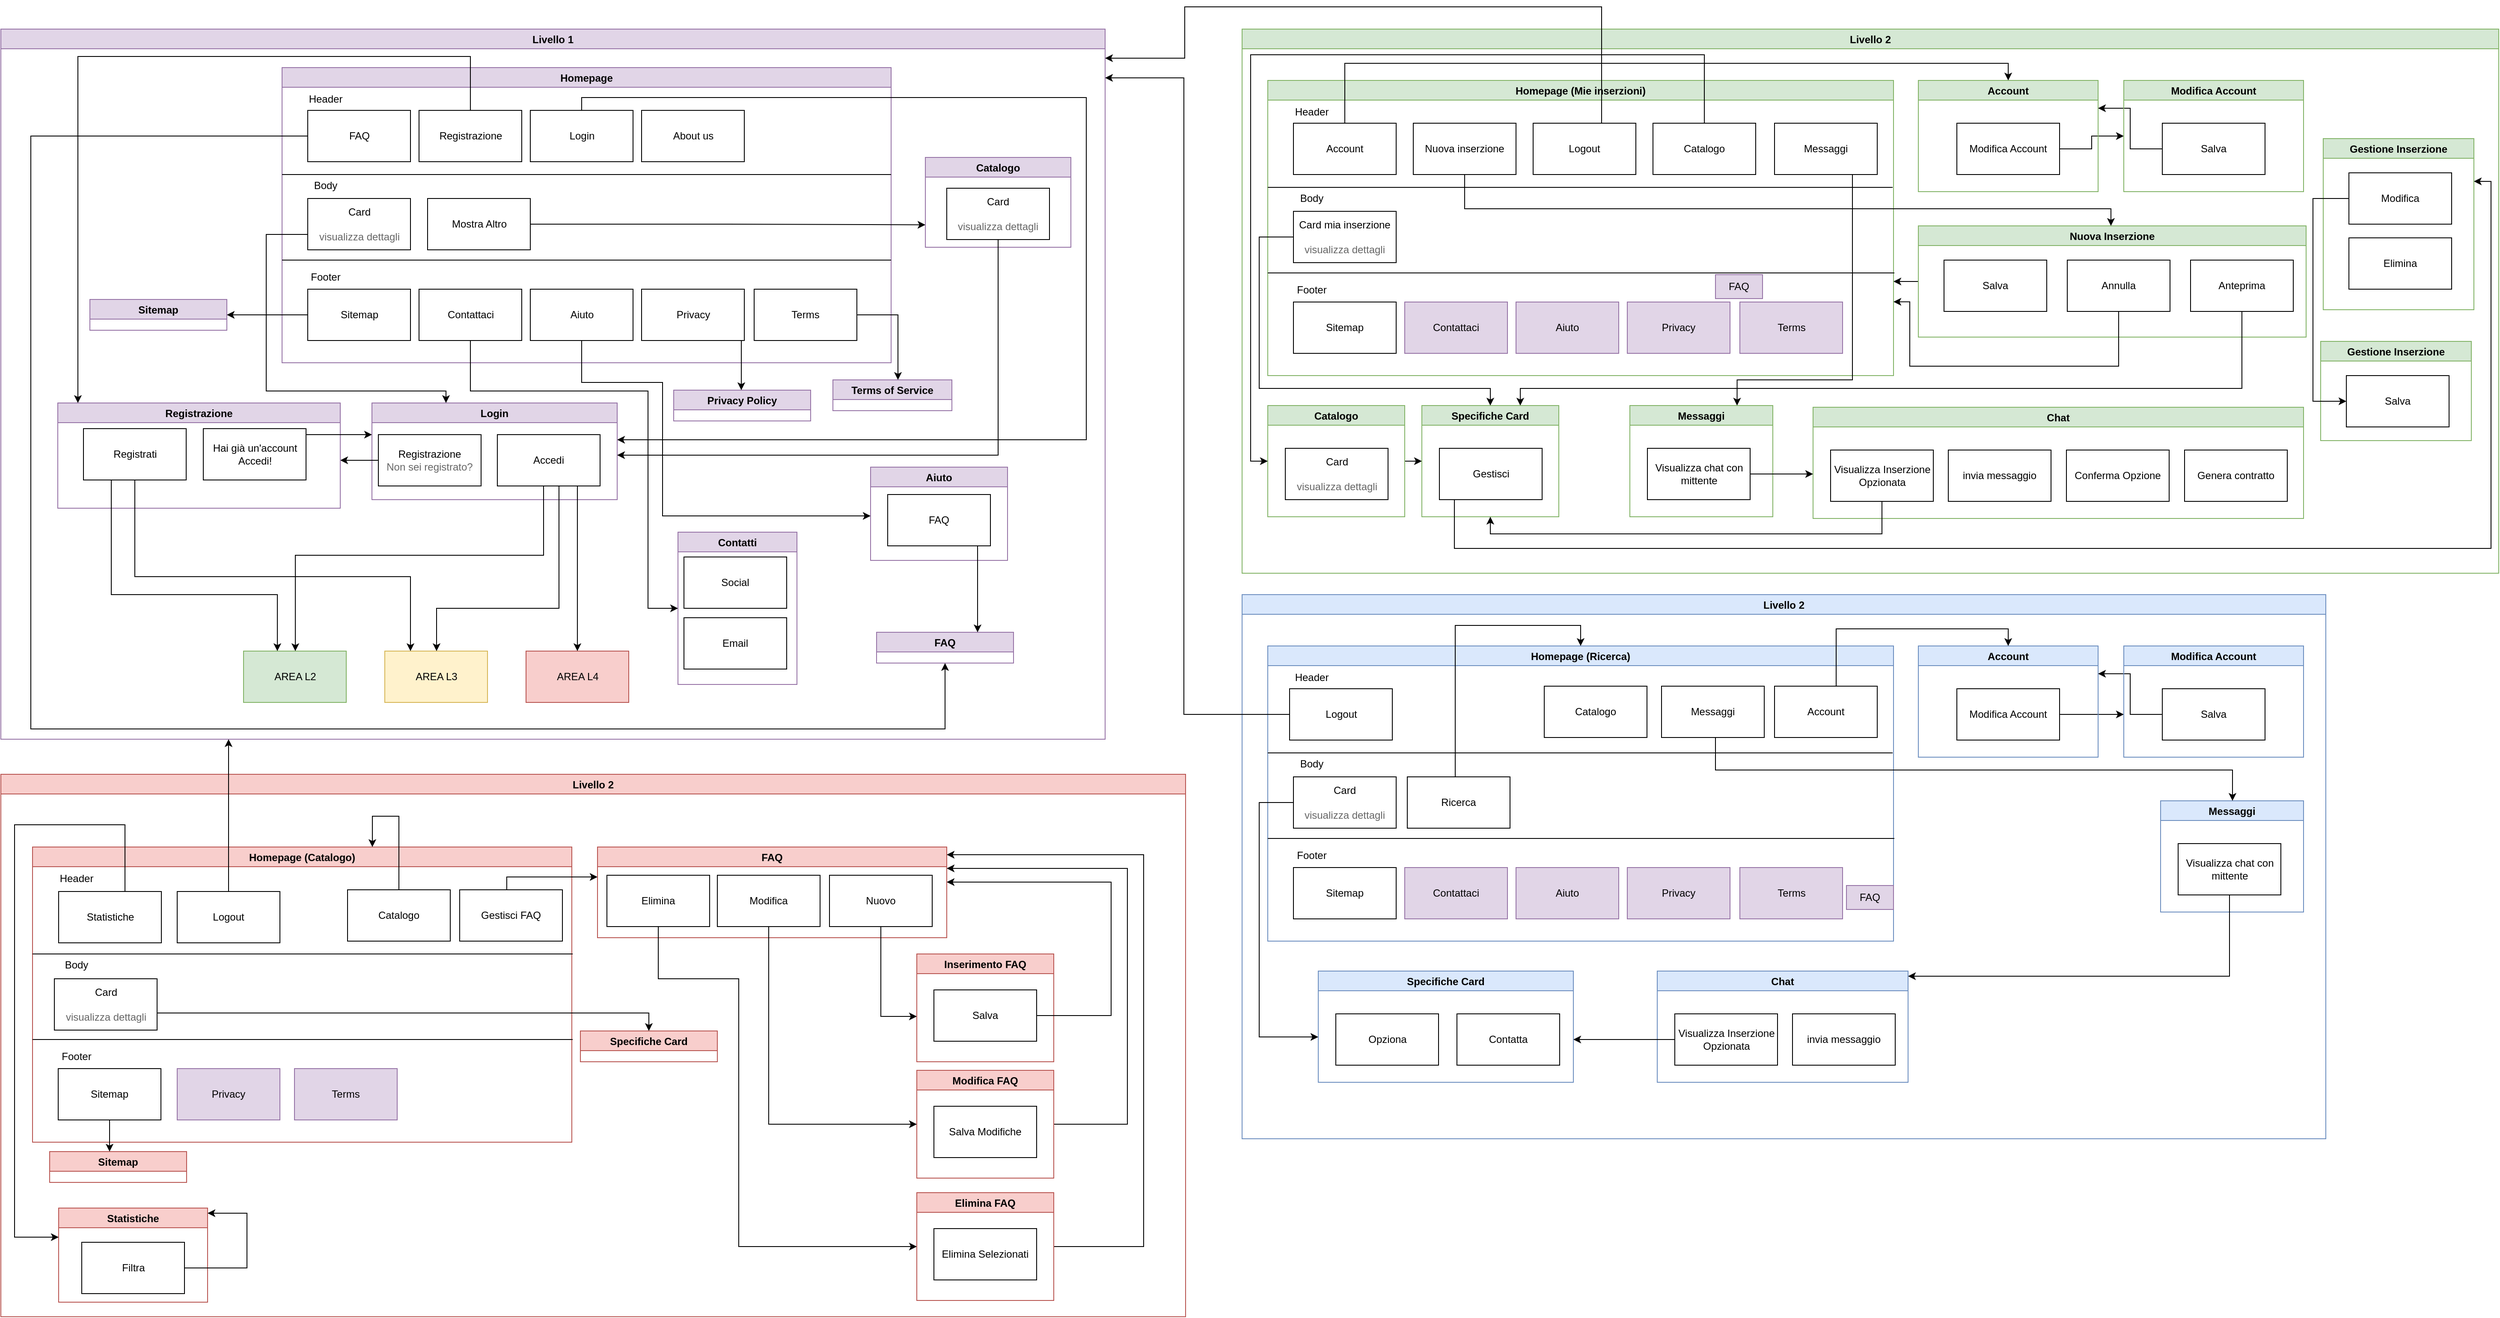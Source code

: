 <mxfile version="17.4.2" type="device"><diagram id="QTt0ppWMKn_EhCm01bqT" name="public"><mxGraphModel dx="5331" dy="5922" grid="0" gridSize="10" guides="1" tooltips="1" connect="1" arrows="1" fold="1" page="1" pageScale="1" pageWidth="3300" pageHeight="4681" math="0" shadow="0"><root><mxCell id="0"/><mxCell id="1" parent="0"/><mxCell id="U02Xz1Abs9eOyR18KZrV-20" value="Livello 1" style="swimlane;fillColor=#e1d5e7;strokeColor=#9673a6;" parent="1" vertex="1"><mxGeometry x="-3250" y="-4640" width="1290" height="830" as="geometry"/></mxCell><mxCell id="ozflXQwI37QqKo7M7i5Z-2" value="Homepage" style="swimlane;fillColor=#e1d5e7;strokeColor=#9673a6;" parent="U02Xz1Abs9eOyR18KZrV-20" vertex="1"><mxGeometry x="328.5" y="45" width="711.5" height="345" as="geometry"><mxRectangle x="550" y="630" width="130" height="23" as="alternateBounds"/></mxGeometry></mxCell><mxCell id="ozflXQwI37QqKo7M7i5Z-1" value="FAQ" style="rounded=0;whiteSpace=wrap;html=1;" parent="ozflXQwI37QqKo7M7i5Z-2" vertex="1"><mxGeometry x="30" y="50" width="120" height="60" as="geometry"/></mxCell><mxCell id="ozflXQwI37QqKo7M7i5Z-3" value="Registrazione" style="rounded=0;whiteSpace=wrap;html=1;" parent="ozflXQwI37QqKo7M7i5Z-2" vertex="1"><mxGeometry x="160" y="50" width="120" height="60" as="geometry"/></mxCell><mxCell id="ozflXQwI37QqKo7M7i5Z-4" value="Login" style="rounded=0;whiteSpace=wrap;html=1;" parent="ozflXQwI37QqKo7M7i5Z-2" vertex="1"><mxGeometry x="290" y="50" width="120" height="60" as="geometry"/></mxCell><mxCell id="ozflXQwI37QqKo7M7i5Z-5" value="About us" style="rounded=0;whiteSpace=wrap;html=1;" parent="ozflXQwI37QqKo7M7i5Z-2" vertex="1"><mxGeometry x="420" y="50" width="120" height="60" as="geometry"/></mxCell><mxCell id="ozflXQwI37QqKo7M7i5Z-6" value="Card&lt;br&gt;&lt;br&gt;&lt;font color=&quot;#666666&quot;&gt;visualizza dettagli&lt;/font&gt;" style="rounded=0;whiteSpace=wrap;html=1;" parent="ozflXQwI37QqKo7M7i5Z-2" vertex="1"><mxGeometry x="30" y="153" width="120" height="60" as="geometry"/></mxCell><mxCell id="ozflXQwI37QqKo7M7i5Z-8" value="" style="endArrow=none;html=1;rounded=0;fontColor=#666666;" parent="ozflXQwI37QqKo7M7i5Z-2" edge="1"><mxGeometry width="50" height="50" relative="1" as="geometry"><mxPoint y="125" as="sourcePoint"/><mxPoint x="711.5" y="125" as="targetPoint"/></mxGeometry></mxCell><mxCell id="U02Xz1Abs9eOyR18KZrV-47" value="Header" style="text;html=1;align=center;verticalAlign=middle;resizable=0;points=[];autosize=1;strokeColor=none;fillColor=none;" parent="ozflXQwI37QqKo7M7i5Z-2" vertex="1"><mxGeometry x="20.5" y="27" width="60" height="20" as="geometry"/></mxCell><mxCell id="U02Xz1Abs9eOyR18KZrV-48" value="Body" style="text;html=1;align=center;verticalAlign=middle;resizable=0;points=[];autosize=1;strokeColor=none;fillColor=none;" parent="ozflXQwI37QqKo7M7i5Z-2" vertex="1"><mxGeometry x="30.5" y="128" width="40" height="20" as="geometry"/></mxCell><mxCell id="U02Xz1Abs9eOyR18KZrV-49" value="" style="endArrow=none;html=1;rounded=0;fontColor=#666666;" parent="ozflXQwI37QqKo7M7i5Z-2" edge="1"><mxGeometry width="50" height="50" relative="1" as="geometry"><mxPoint y="225" as="sourcePoint"/><mxPoint x="711.5" y="225" as="targetPoint"/></mxGeometry></mxCell><mxCell id="U02Xz1Abs9eOyR18KZrV-50" value="Footer" style="text;html=1;align=center;verticalAlign=middle;resizable=0;points=[];autosize=1;strokeColor=none;fillColor=none;" parent="ozflXQwI37QqKo7M7i5Z-2" vertex="1"><mxGeometry x="25.5" y="235" width="50" height="20" as="geometry"/></mxCell><mxCell id="U02Xz1Abs9eOyR18KZrV-51" value="Sitemap" style="rounded=0;whiteSpace=wrap;html=1;" parent="ozflXQwI37QqKo7M7i5Z-2" vertex="1"><mxGeometry x="30" y="259" width="120" height="60" as="geometry"/></mxCell><mxCell id="U02Xz1Abs9eOyR18KZrV-52" value="Contattaci" style="rounded=0;whiteSpace=wrap;html=1;" parent="ozflXQwI37QqKo7M7i5Z-2" vertex="1"><mxGeometry x="160" y="259" width="120" height="60" as="geometry"/></mxCell><mxCell id="U02Xz1Abs9eOyR18KZrV-55" value="Aiuto" style="rounded=0;whiteSpace=wrap;html=1;" parent="ozflXQwI37QqKo7M7i5Z-2" vertex="1"><mxGeometry x="290" y="259" width="120" height="60" as="geometry"/></mxCell><mxCell id="U02Xz1Abs9eOyR18KZrV-67" value="Mostra Altro" style="rounded=0;whiteSpace=wrap;html=1;" parent="ozflXQwI37QqKo7M7i5Z-2" vertex="1"><mxGeometry x="170" y="153" width="120" height="60" as="geometry"/></mxCell><mxCell id="U02Xz1Abs9eOyR18KZrV-109" value="Privacy" style="rounded=0;whiteSpace=wrap;html=1;" parent="ozflXQwI37QqKo7M7i5Z-2" vertex="1"><mxGeometry x="420" y="259" width="120" height="60" as="geometry"/></mxCell><mxCell id="U02Xz1Abs9eOyR18KZrV-110" value="Terms" style="rounded=0;whiteSpace=wrap;html=1;" parent="ozflXQwI37QqKo7M7i5Z-2" vertex="1"><mxGeometry x="551.5" y="259" width="120" height="60" as="geometry"/></mxCell><mxCell id="ozflXQwI37QqKo7M7i5Z-9" style="edgeStyle=orthogonalEdgeStyle;rounded=0;orthogonalLoop=1;jettySize=auto;html=1;fontColor=#666666;" parent="U02Xz1Abs9eOyR18KZrV-20" source="ozflXQwI37QqKo7M7i5Z-4" target="ozflXQwI37QqKo7M7i5Z-18" edge="1"><mxGeometry relative="1" as="geometry"><mxPoint x="648.5" y="595" as="targetPoint"/><Array as="points"><mxPoint x="679" y="80"/><mxPoint x="1268" y="80"/><mxPoint x="1268" y="480"/></Array></mxGeometry></mxCell><mxCell id="ozflXQwI37QqKo7M7i5Z-18" value="Login" style="swimlane;fillColor=#e1d5e7;strokeColor=#9673a6;" parent="U02Xz1Abs9eOyR18KZrV-20" vertex="1"><mxGeometry x="433.5" y="437" width="286.5" height="113" as="geometry"/></mxCell><mxCell id="ozflXQwI37QqKo7M7i5Z-20" value="&lt;font color=&quot;#000000&quot;&gt;Accedi&lt;/font&gt;" style="rounded=0;whiteSpace=wrap;html=1;fontColor=#666666;" parent="ozflXQwI37QqKo7M7i5Z-18" vertex="1"><mxGeometry x="146.5" y="37" width="120" height="60" as="geometry"/></mxCell><mxCell id="ozflXQwI37QqKo7M7i5Z-22" value="&lt;font color=&quot;#000000&quot;&gt;Registrazione&lt;/font&gt;&lt;br&gt;Non sei registrato?" style="rounded=0;whiteSpace=wrap;html=1;fontColor=#666666;" parent="ozflXQwI37QqKo7M7i5Z-18" vertex="1"><mxGeometry x="7.5" y="37" width="120" height="60" as="geometry"/></mxCell><mxCell id="ozflXQwI37QqKo7M7i5Z-19" style="edgeStyle=orthogonalEdgeStyle;rounded=0;orthogonalLoop=1;jettySize=auto;html=1;fontColor=#666666;endArrow=classic;endFill=1;" parent="U02Xz1Abs9eOyR18KZrV-20" source="ozflXQwI37QqKo7M7i5Z-6" target="ozflXQwI37QqKo7M7i5Z-18" edge="1"><mxGeometry relative="1" as="geometry"><mxPoint x="678.5" y="335" as="targetPoint"/><Array as="points"><mxPoint x="310" y="240"/><mxPoint x="310" y="423"/><mxPoint x="520" y="423"/></Array></mxGeometry></mxCell><mxCell id="ozflXQwI37QqKo7M7i5Z-23" style="edgeStyle=orthogonalEdgeStyle;rounded=0;orthogonalLoop=1;jettySize=auto;html=1;fontColor=#666666;endArrow=classic;endFill=1;" parent="U02Xz1Abs9eOyR18KZrV-20" source="ozflXQwI37QqKo7M7i5Z-22" target="ozflXQwI37QqKo7M7i5Z-24" edge="1"><mxGeometry relative="1" as="geometry"><mxPoint x="1009.879" y="475" as="targetPoint"/><Array as="points"><mxPoint x="447" y="511"/><mxPoint x="447" y="511"/></Array></mxGeometry></mxCell><mxCell id="ozflXQwI37QqKo7M7i5Z-24" value="Registrazione" style="swimlane;fillColor=#e1d5e7;strokeColor=#9673a6;" parent="U02Xz1Abs9eOyR18KZrV-20" vertex="1"><mxGeometry x="66.5" y="437" width="330" height="123" as="geometry"/></mxCell><mxCell id="ozflXQwI37QqKo7M7i5Z-25" value="&lt;font color=&quot;#000000&quot;&gt;Registrati&lt;/font&gt;" style="rounded=0;whiteSpace=wrap;html=1;fontColor=#666666;" parent="ozflXQwI37QqKo7M7i5Z-24" vertex="1"><mxGeometry x="30" y="30" width="120" height="60" as="geometry"/></mxCell><mxCell id="ozflXQwI37QqKo7M7i5Z-26" value="&lt;font color=&quot;#000000&quot;&gt;Hai già un'account&lt;br&gt;Accedi!&lt;br&gt;&lt;/font&gt;" style="rounded=0;whiteSpace=wrap;html=1;fontColor=#666666;" parent="ozflXQwI37QqKo7M7i5Z-24" vertex="1"><mxGeometry x="170" y="30" width="120" height="60" as="geometry"/></mxCell><mxCell id="ozflXQwI37QqKo7M7i5Z-27" style="edgeStyle=orthogonalEdgeStyle;rounded=0;orthogonalLoop=1;jettySize=auto;html=1;fontColor=#666666;endArrow=classic;endFill=1;" parent="U02Xz1Abs9eOyR18KZrV-20" source="ozflXQwI37QqKo7M7i5Z-26" target="ozflXQwI37QqKo7M7i5Z-18" edge="1"><mxGeometry relative="1" as="geometry"><Array as="points"><mxPoint x="408" y="474"/><mxPoint x="408" y="474"/></Array></mxGeometry></mxCell><mxCell id="U02Xz1Abs9eOyR18KZrV-10" value="AREA L2" style="rounded=0;whiteSpace=wrap;html=1;fillColor=#d5e8d4;strokeColor=#82b366;" parent="U02Xz1Abs9eOyR18KZrV-20" vertex="1"><mxGeometry x="283.5" y="727" width="120" height="60" as="geometry"/></mxCell><mxCell id="U02Xz1Abs9eOyR18KZrV-11" value="&lt;span&gt;AREA L3&lt;/span&gt;" style="rounded=0;whiteSpace=wrap;html=1;fillColor=#fff2cc;strokeColor=#d6b656;" parent="U02Xz1Abs9eOyR18KZrV-20" vertex="1"><mxGeometry x="448.5" y="727" width="120" height="60" as="geometry"/></mxCell><mxCell id="U02Xz1Abs9eOyR18KZrV-13" value="&lt;span&gt;AREA L4&lt;/span&gt;" style="rounded=0;whiteSpace=wrap;html=1;fillColor=#f8cecc;strokeColor=#b85450;" parent="U02Xz1Abs9eOyR18KZrV-20" vertex="1"><mxGeometry x="613.5" y="727" width="120" height="60" as="geometry"/></mxCell><mxCell id="U02Xz1Abs9eOyR18KZrV-14" style="edgeStyle=orthogonalEdgeStyle;rounded=0;orthogonalLoop=1;jettySize=auto;html=1;" parent="U02Xz1Abs9eOyR18KZrV-20" source="ozflXQwI37QqKo7M7i5Z-25" target="U02Xz1Abs9eOyR18KZrV-10" edge="1"><mxGeometry relative="1" as="geometry"><Array as="points"><mxPoint x="129" y="661"/><mxPoint x="323" y="661"/></Array></mxGeometry></mxCell><mxCell id="U02Xz1Abs9eOyR18KZrV-15" style="edgeStyle=orthogonalEdgeStyle;rounded=0;orthogonalLoop=1;jettySize=auto;html=1;entryX=0.25;entryY=0;entryDx=0;entryDy=0;" parent="U02Xz1Abs9eOyR18KZrV-20" source="ozflXQwI37QqKo7M7i5Z-25" target="U02Xz1Abs9eOyR18KZrV-11" edge="1"><mxGeometry relative="1" as="geometry"><Array as="points"><mxPoint x="157" y="640"/><mxPoint x="479" y="640"/></Array></mxGeometry></mxCell><mxCell id="U02Xz1Abs9eOyR18KZrV-17" style="edgeStyle=orthogonalEdgeStyle;rounded=0;orthogonalLoop=1;jettySize=auto;html=1;" parent="U02Xz1Abs9eOyR18KZrV-20" source="ozflXQwI37QqKo7M7i5Z-20" target="U02Xz1Abs9eOyR18KZrV-11" edge="1"><mxGeometry relative="1" as="geometry"><Array as="points"><mxPoint x="652" y="677"/><mxPoint x="509" y="677"/></Array></mxGeometry></mxCell><mxCell id="U02Xz1Abs9eOyR18KZrV-18" style="edgeStyle=orthogonalEdgeStyle;rounded=0;orthogonalLoop=1;jettySize=auto;html=1;" parent="U02Xz1Abs9eOyR18KZrV-20" source="ozflXQwI37QqKo7M7i5Z-20" target="U02Xz1Abs9eOyR18KZrV-10" edge="1"><mxGeometry relative="1" as="geometry"><Array as="points"><mxPoint x="634" y="615"/><mxPoint x="344" y="615"/></Array></mxGeometry></mxCell><mxCell id="U02Xz1Abs9eOyR18KZrV-19" style="edgeStyle=orthogonalEdgeStyle;rounded=0;orthogonalLoop=1;jettySize=auto;html=1;entryX=0.5;entryY=0;entryDx=0;entryDy=0;" parent="U02Xz1Abs9eOyR18KZrV-20" source="ozflXQwI37QqKo7M7i5Z-20" target="U02Xz1Abs9eOyR18KZrV-13" edge="1"><mxGeometry relative="1" as="geometry"><Array as="points"><mxPoint x="674" y="615"/></Array></mxGeometry></mxCell><mxCell id="U02Xz1Abs9eOyR18KZrV-68" value="Catalogo" style="swimlane;fillColor=#e1d5e7;strokeColor=#9673a6;" parent="U02Xz1Abs9eOyR18KZrV-20" vertex="1"><mxGeometry x="1080" y="150" width="170" height="105" as="geometry"/></mxCell><mxCell id="U02Xz1Abs9eOyR18KZrV-74" value="Card&lt;br&gt;&lt;br&gt;&lt;font color=&quot;#666666&quot;&gt;visualizza dettagli&lt;/font&gt;" style="rounded=0;whiteSpace=wrap;html=1;" parent="U02Xz1Abs9eOyR18KZrV-68" vertex="1"><mxGeometry x="25" y="36" width="120" height="60" as="geometry"/></mxCell><mxCell id="U02Xz1Abs9eOyR18KZrV-73" style="edgeStyle=orthogonalEdgeStyle;rounded=0;orthogonalLoop=1;jettySize=auto;html=1;entryX=0;entryY=0.75;entryDx=0;entryDy=0;" parent="U02Xz1Abs9eOyR18KZrV-20" source="U02Xz1Abs9eOyR18KZrV-67" target="U02Xz1Abs9eOyR18KZrV-68" edge="1"><mxGeometry relative="1" as="geometry"/></mxCell><mxCell id="U02Xz1Abs9eOyR18KZrV-75" style="edgeStyle=orthogonalEdgeStyle;rounded=0;orthogonalLoop=1;jettySize=auto;html=1;" parent="U02Xz1Abs9eOyR18KZrV-20" source="U02Xz1Abs9eOyR18KZrV-74" target="ozflXQwI37QqKo7M7i5Z-18" edge="1"><mxGeometry relative="1" as="geometry"><Array as="points"><mxPoint x="1165" y="498"/></Array></mxGeometry></mxCell><mxCell id="zLsGOjBShb4O6XJFwgvp-148" value="Privacy Policy" style="swimlane;fillColor=#e1d5e7;strokeColor=#9673a6;" vertex="1" parent="U02Xz1Abs9eOyR18KZrV-20"><mxGeometry x="786" y="422" width="160" height="36" as="geometry"><mxRectangle x="550" y="630" width="130" height="23" as="alternateBounds"/></mxGeometry></mxCell><mxCell id="zLsGOjBShb4O6XJFwgvp-150" value="Terms of Service" style="swimlane;fillColor=#e1d5e7;strokeColor=#9673a6;" vertex="1" parent="U02Xz1Abs9eOyR18KZrV-20"><mxGeometry x="972" y="410" width="139" height="36" as="geometry"><mxRectangle x="550" y="630" width="130" height="23" as="alternateBounds"/></mxGeometry></mxCell><mxCell id="zLsGOjBShb4O6XJFwgvp-151" style="edgeStyle=orthogonalEdgeStyle;rounded=0;orthogonalLoop=1;jettySize=auto;html=1;" edge="1" parent="U02Xz1Abs9eOyR18KZrV-20" source="U02Xz1Abs9eOyR18KZrV-109" target="zLsGOjBShb4O6XJFwgvp-148"><mxGeometry relative="1" as="geometry"><Array as="points"><mxPoint x="865" y="373"/><mxPoint x="865" y="373"/></Array></mxGeometry></mxCell><mxCell id="zLsGOjBShb4O6XJFwgvp-152" style="edgeStyle=orthogonalEdgeStyle;rounded=0;orthogonalLoop=1;jettySize=auto;html=1;" edge="1" parent="U02Xz1Abs9eOyR18KZrV-20" source="U02Xz1Abs9eOyR18KZrV-110" target="zLsGOjBShb4O6XJFwgvp-150"><mxGeometry relative="1" as="geometry"><Array as="points"><mxPoint x="1048" y="334"/></Array></mxGeometry></mxCell><mxCell id="zLsGOjBShb4O6XJFwgvp-153" value="Aiuto" style="swimlane;fillColor=#e1d5e7;strokeColor=#9673a6;" vertex="1" parent="U02Xz1Abs9eOyR18KZrV-20"><mxGeometry x="1016" y="512" width="160" height="109" as="geometry"><mxRectangle x="550" y="630" width="130" height="23" as="alternateBounds"/></mxGeometry></mxCell><mxCell id="zLsGOjBShb4O6XJFwgvp-154" value="FAQ" style="rounded=0;whiteSpace=wrap;html=1;" vertex="1" parent="zLsGOjBShb4O6XJFwgvp-153"><mxGeometry x="20" y="32" width="120" height="60" as="geometry"/></mxCell><mxCell id="zLsGOjBShb4O6XJFwgvp-155" style="edgeStyle=orthogonalEdgeStyle;rounded=0;orthogonalLoop=1;jettySize=auto;html=1;" edge="1" parent="U02Xz1Abs9eOyR18KZrV-20" source="U02Xz1Abs9eOyR18KZrV-55" target="zLsGOjBShb4O6XJFwgvp-153"><mxGeometry relative="1" as="geometry"><Array as="points"><mxPoint x="679" y="413"/><mxPoint x="773" y="413"/><mxPoint x="773" y="569"/></Array></mxGeometry></mxCell><mxCell id="zLsGOjBShb4O6XJFwgvp-156" value="FAQ" style="swimlane;fillColor=#e1d5e7;strokeColor=#9673a6;" vertex="1" parent="U02Xz1Abs9eOyR18KZrV-20"><mxGeometry x="1023" y="705" width="160" height="36" as="geometry"><mxRectangle x="550" y="630" width="130" height="23" as="alternateBounds"/></mxGeometry></mxCell><mxCell id="zLsGOjBShb4O6XJFwgvp-157" style="edgeStyle=orthogonalEdgeStyle;rounded=0;orthogonalLoop=1;jettySize=auto;html=1;" edge="1" parent="U02Xz1Abs9eOyR18KZrV-20" source="zLsGOjBShb4O6XJFwgvp-154" target="zLsGOjBShb4O6XJFwgvp-156"><mxGeometry relative="1" as="geometry"><Array as="points"><mxPoint x="1141" y="636"/><mxPoint x="1141" y="636"/></Array></mxGeometry></mxCell><mxCell id="zLsGOjBShb4O6XJFwgvp-158" style="edgeStyle=orthogonalEdgeStyle;rounded=0;orthogonalLoop=1;jettySize=auto;html=1;" edge="1" parent="U02Xz1Abs9eOyR18KZrV-20" source="ozflXQwI37QqKo7M7i5Z-1" target="zLsGOjBShb4O6XJFwgvp-156"><mxGeometry relative="1" as="geometry"><Array as="points"><mxPoint x="35" y="125"/><mxPoint x="35" y="818"/><mxPoint x="1103" y="818"/></Array></mxGeometry></mxCell><mxCell id="zLsGOjBShb4O6XJFwgvp-159" value="Contatti" style="swimlane;fillColor=#e1d5e7;strokeColor=#9673a6;startSize=23;" vertex="1" parent="U02Xz1Abs9eOyR18KZrV-20"><mxGeometry x="791" y="588" width="139" height="178" as="geometry"><mxRectangle x="550" y="630" width="130" height="23" as="alternateBounds"/></mxGeometry></mxCell><mxCell id="zLsGOjBShb4O6XJFwgvp-161" value="Social" style="rounded=0;whiteSpace=wrap;html=1;" vertex="1" parent="zLsGOjBShb4O6XJFwgvp-159"><mxGeometry x="7" y="29" width="120" height="60" as="geometry"/></mxCell><mxCell id="zLsGOjBShb4O6XJFwgvp-162" value="Email" style="rounded=0;whiteSpace=wrap;html=1;" vertex="1" parent="zLsGOjBShb4O6XJFwgvp-159"><mxGeometry x="7" y="100" width="120" height="60" as="geometry"/></mxCell><mxCell id="zLsGOjBShb4O6XJFwgvp-160" style="edgeStyle=orthogonalEdgeStyle;rounded=0;orthogonalLoop=1;jettySize=auto;html=1;" edge="1" parent="U02Xz1Abs9eOyR18KZrV-20" source="U02Xz1Abs9eOyR18KZrV-52" target="zLsGOjBShb4O6XJFwgvp-159"><mxGeometry relative="1" as="geometry"><Array as="points"><mxPoint x="549" y="423"/><mxPoint x="756" y="423"/></Array></mxGeometry></mxCell><mxCell id="zLsGOjBShb4O6XJFwgvp-163" value="Sitemap" style="swimlane;fillColor=#e1d5e7;strokeColor=#9673a6;" vertex="1" parent="U02Xz1Abs9eOyR18KZrV-20"><mxGeometry x="104" y="316" width="160" height="36" as="geometry"><mxRectangle x="550" y="630" width="130" height="23" as="alternateBounds"/></mxGeometry></mxCell><mxCell id="zLsGOjBShb4O6XJFwgvp-164" style="edgeStyle=orthogonalEdgeStyle;rounded=0;orthogonalLoop=1;jettySize=auto;html=1;" edge="1" parent="U02Xz1Abs9eOyR18KZrV-20" source="U02Xz1Abs9eOyR18KZrV-51" target="zLsGOjBShb4O6XJFwgvp-163"><mxGeometry relative="1" as="geometry"/></mxCell><mxCell id="zLsGOjBShb4O6XJFwgvp-165" style="edgeStyle=orthogonalEdgeStyle;rounded=0;orthogonalLoop=1;jettySize=auto;html=1;" edge="1" parent="U02Xz1Abs9eOyR18KZrV-20" source="ozflXQwI37QqKo7M7i5Z-3" target="ozflXQwI37QqKo7M7i5Z-24"><mxGeometry relative="1" as="geometry"><Array as="points"><mxPoint x="549" y="32"/><mxPoint x="90" y="32"/></Array></mxGeometry></mxCell><mxCell id="U02Xz1Abs9eOyR18KZrV-21" value="Livello 2" style="swimlane;fillColor=#d5e8d4;strokeColor=#82b366;" parent="1" vertex="1"><mxGeometry x="-1800" y="-4640" width="1468" height="636" as="geometry"/></mxCell><mxCell id="U02Xz1Abs9eOyR18KZrV-77" value="Homepage (Mie inserzioni)" style="swimlane;fillColor=#d5e8d4;strokeColor=#82b366;" parent="U02Xz1Abs9eOyR18KZrV-21" vertex="1"><mxGeometry x="30" y="60" width="731" height="345" as="geometry"><mxRectangle x="550" y="630" width="130" height="23" as="alternateBounds"/></mxGeometry></mxCell><mxCell id="U02Xz1Abs9eOyR18KZrV-82" value="Card mia inserzione&lt;br&gt;&lt;br&gt;&lt;font color=&quot;#666666&quot;&gt;visualizza dettagli&lt;/font&gt;" style="rounded=0;whiteSpace=wrap;html=1;" parent="U02Xz1Abs9eOyR18KZrV-77" vertex="1"><mxGeometry x="30" y="153" width="120" height="60" as="geometry"/></mxCell><mxCell id="U02Xz1Abs9eOyR18KZrV-83" value="" style="endArrow=none;html=1;rounded=0;fontColor=#666666;" parent="U02Xz1Abs9eOyR18KZrV-77" edge="1"><mxGeometry width="50" height="50" relative="1" as="geometry"><mxPoint y="125" as="sourcePoint"/><mxPoint x="730" y="125" as="targetPoint"/></mxGeometry></mxCell><mxCell id="U02Xz1Abs9eOyR18KZrV-84" value="Header" style="text;html=1;align=center;verticalAlign=middle;resizable=0;points=[];autosize=1;strokeColor=none;fillColor=none;" parent="U02Xz1Abs9eOyR18KZrV-77" vertex="1"><mxGeometry x="20.5" y="27" width="60" height="20" as="geometry"/></mxCell><mxCell id="U02Xz1Abs9eOyR18KZrV-85" value="Body" style="text;html=1;align=center;verticalAlign=middle;resizable=0;points=[];autosize=1;strokeColor=none;fillColor=none;" parent="U02Xz1Abs9eOyR18KZrV-77" vertex="1"><mxGeometry x="30.5" y="128" width="40" height="20" as="geometry"/></mxCell><mxCell id="U02Xz1Abs9eOyR18KZrV-86" value="" style="endArrow=none;html=1;rounded=0;fontColor=#666666;" parent="U02Xz1Abs9eOyR18KZrV-77" edge="1"><mxGeometry width="50" height="50" relative="1" as="geometry"><mxPoint y="225" as="sourcePoint"/><mxPoint x="732" y="225" as="targetPoint"/></mxGeometry></mxCell><mxCell id="U02Xz1Abs9eOyR18KZrV-87" value="Footer" style="text;html=1;align=center;verticalAlign=middle;resizable=0;points=[];autosize=1;strokeColor=none;fillColor=none;" parent="U02Xz1Abs9eOyR18KZrV-77" vertex="1"><mxGeometry x="25.5" y="235" width="50" height="20" as="geometry"/></mxCell><mxCell id="U02Xz1Abs9eOyR18KZrV-88" value="Sitemap" style="rounded=0;whiteSpace=wrap;html=1;" parent="U02Xz1Abs9eOyR18KZrV-77" vertex="1"><mxGeometry x="30" y="259" width="120" height="60" as="geometry"/></mxCell><mxCell id="U02Xz1Abs9eOyR18KZrV-89" value="Contattaci" style="rounded=0;whiteSpace=wrap;html=1;fillColor=#e1d5e7;strokeColor=#9673a6;" parent="U02Xz1Abs9eOyR18KZrV-77" vertex="1"><mxGeometry x="160" y="259" width="120" height="60" as="geometry"/></mxCell><mxCell id="U02Xz1Abs9eOyR18KZrV-90" value="Aiuto" style="rounded=0;whiteSpace=wrap;html=1;fillColor=#e1d5e7;strokeColor=#9673a6;" parent="U02Xz1Abs9eOyR18KZrV-77" vertex="1"><mxGeometry x="290" y="259" width="120" height="60" as="geometry"/></mxCell><mxCell id="U02Xz1Abs9eOyR18KZrV-92" value="Account" style="rounded=0;whiteSpace=wrap;html=1;" parent="U02Xz1Abs9eOyR18KZrV-77" vertex="1"><mxGeometry x="30" y="50" width="120" height="60" as="geometry"/></mxCell><mxCell id="U02Xz1Abs9eOyR18KZrV-93" value="Nuova inserzione" style="rounded=0;whiteSpace=wrap;html=1;" parent="U02Xz1Abs9eOyR18KZrV-77" vertex="1"><mxGeometry x="170" y="50" width="120" height="60" as="geometry"/></mxCell><mxCell id="U02Xz1Abs9eOyR18KZrV-94" value="Logout" style="rounded=0;whiteSpace=wrap;html=1;" parent="U02Xz1Abs9eOyR18KZrV-77" vertex="1"><mxGeometry x="310" y="50" width="120" height="60" as="geometry"/></mxCell><mxCell id="U02Xz1Abs9eOyR18KZrV-108" value="Catalogo" style="rounded=0;whiteSpace=wrap;html=1;" parent="U02Xz1Abs9eOyR18KZrV-77" vertex="1"><mxGeometry x="450" y="50" width="120" height="60" as="geometry"/></mxCell><mxCell id="U02Xz1Abs9eOyR18KZrV-112" value="Privacy" style="rounded=0;whiteSpace=wrap;html=1;fillColor=#e1d5e7;strokeColor=#9673a6;" parent="U02Xz1Abs9eOyR18KZrV-77" vertex="1"><mxGeometry x="420" y="259" width="120" height="60" as="geometry"/></mxCell><mxCell id="U02Xz1Abs9eOyR18KZrV-113" value="Terms" style="rounded=0;whiteSpace=wrap;html=1;fillColor=#e1d5e7;strokeColor=#9673a6;" parent="U02Xz1Abs9eOyR18KZrV-77" vertex="1"><mxGeometry x="551.5" y="259" width="120" height="60" as="geometry"/></mxCell><mxCell id="U02Xz1Abs9eOyR18KZrV-161" value="Messaggi" style="rounded=0;whiteSpace=wrap;html=1;" parent="U02Xz1Abs9eOyR18KZrV-77" vertex="1"><mxGeometry x="592" y="50" width="120" height="60" as="geometry"/></mxCell><mxCell id="zLsGOjBShb4O6XJFwgvp-114" value="FAQ" style="rounded=0;whiteSpace=wrap;html=1;fillColor=#e1d5e7;strokeColor=#9673a6;" vertex="1" parent="U02Xz1Abs9eOyR18KZrV-77"><mxGeometry x="523" y="227" width="55" height="28" as="geometry"/></mxCell><mxCell id="U02Xz1Abs9eOyR18KZrV-134" style="edgeStyle=orthogonalEdgeStyle;rounded=0;orthogonalLoop=1;jettySize=auto;html=1;entryX=0;entryY=0.5;entryDx=0;entryDy=0;" parent="U02Xz1Abs9eOyR18KZrV-21" source="U02Xz1Abs9eOyR18KZrV-115" target="U02Xz1Abs9eOyR18KZrV-132" edge="1"><mxGeometry relative="1" as="geometry"/></mxCell><mxCell id="U02Xz1Abs9eOyR18KZrV-114" value="Account" style="swimlane;fillColor=#d5e8d4;strokeColor=#82b366;" parent="U02Xz1Abs9eOyR18KZrV-21" vertex="1"><mxGeometry x="790" y="60" width="210" height="130" as="geometry"><mxRectangle x="550" y="630" width="130" height="23" as="alternateBounds"/></mxGeometry></mxCell><mxCell id="U02Xz1Abs9eOyR18KZrV-115" value="Modifica Account" style="rounded=0;whiteSpace=wrap;html=1;" parent="U02Xz1Abs9eOyR18KZrV-114" vertex="1"><mxGeometry x="45" y="50" width="120" height="60" as="geometry"/></mxCell><mxCell id="U02Xz1Abs9eOyR18KZrV-131" style="edgeStyle=orthogonalEdgeStyle;rounded=0;orthogonalLoop=1;jettySize=auto;html=1;entryX=0.5;entryY=0;entryDx=0;entryDy=0;" parent="U02Xz1Abs9eOyR18KZrV-21" source="U02Xz1Abs9eOyR18KZrV-92" target="U02Xz1Abs9eOyR18KZrV-114" edge="1"><mxGeometry relative="1" as="geometry"><mxPoint x="858" y="90" as="targetPoint"/><Array as="points"><mxPoint x="120" y="40"/><mxPoint x="895" y="40"/></Array></mxGeometry></mxCell><mxCell id="U02Xz1Abs9eOyR18KZrV-152" style="edgeStyle=orthogonalEdgeStyle;rounded=0;orthogonalLoop=1;jettySize=auto;html=1;entryX=1;entryY=0.25;entryDx=0;entryDy=0;" parent="U02Xz1Abs9eOyR18KZrV-21" source="U02Xz1Abs9eOyR18KZrV-133" target="U02Xz1Abs9eOyR18KZrV-114" edge="1"><mxGeometry relative="1" as="geometry"><mxPoint x="1020" y="85" as="sourcePoint"/></mxGeometry></mxCell><mxCell id="U02Xz1Abs9eOyR18KZrV-132" value="Modifica Account" style="swimlane;fillColor=#d5e8d4;strokeColor=#82b366;" parent="U02Xz1Abs9eOyR18KZrV-21" vertex="1"><mxGeometry x="1030" y="60" width="210" height="130" as="geometry"><mxRectangle x="550" y="630" width="130" height="23" as="alternateBounds"/></mxGeometry></mxCell><mxCell id="U02Xz1Abs9eOyR18KZrV-133" value="Salva" style="rounded=0;whiteSpace=wrap;html=1;" parent="U02Xz1Abs9eOyR18KZrV-132" vertex="1"><mxGeometry x="45" y="50" width="120" height="60" as="geometry"/></mxCell><mxCell id="U02Xz1Abs9eOyR18KZrV-139" style="edgeStyle=orthogonalEdgeStyle;rounded=0;orthogonalLoop=1;jettySize=auto;html=1;" parent="U02Xz1Abs9eOyR18KZrV-21" source="U02Xz1Abs9eOyR18KZrV-135" edge="1"><mxGeometry relative="1" as="geometry"><mxPoint x="761" y="295" as="targetPoint"/><Array as="points"><mxPoint x="761" y="295"/></Array></mxGeometry></mxCell><mxCell id="U02Xz1Abs9eOyR18KZrV-135" value="Nuova Inserzione" style="swimlane;startSize=23;fillColor=#d5e8d4;strokeColor=#82b366;" parent="U02Xz1Abs9eOyR18KZrV-21" vertex="1"><mxGeometry x="790" y="230" width="453" height="130" as="geometry"><mxRectangle x="550" y="630" width="130" height="23" as="alternateBounds"/></mxGeometry></mxCell><mxCell id="U02Xz1Abs9eOyR18KZrV-136" value="Salva" style="rounded=0;whiteSpace=wrap;html=1;" parent="U02Xz1Abs9eOyR18KZrV-135" vertex="1"><mxGeometry x="30" y="40" width="120" height="60" as="geometry"/></mxCell><mxCell id="U02Xz1Abs9eOyR18KZrV-138" value="Annulla" style="rounded=0;whiteSpace=wrap;html=1;" parent="U02Xz1Abs9eOyR18KZrV-135" vertex="1"><mxGeometry x="174" y="40" width="120" height="60" as="geometry"/></mxCell><mxCell id="U02Xz1Abs9eOyR18KZrV-156" value="Anteprima" style="rounded=0;whiteSpace=wrap;html=1;" parent="U02Xz1Abs9eOyR18KZrV-135" vertex="1"><mxGeometry x="318" y="40" width="120" height="60" as="geometry"/></mxCell><mxCell id="U02Xz1Abs9eOyR18KZrV-140" style="edgeStyle=orthogonalEdgeStyle;rounded=0;orthogonalLoop=1;jettySize=auto;html=1;" parent="U02Xz1Abs9eOyR18KZrV-21" source="U02Xz1Abs9eOyR18KZrV-93" target="U02Xz1Abs9eOyR18KZrV-135" edge="1"><mxGeometry relative="1" as="geometry"><Array as="points"><mxPoint x="260" y="210"/><mxPoint x="1015" y="210"/></Array></mxGeometry></mxCell><mxCell id="U02Xz1Abs9eOyR18KZrV-150" style="edgeStyle=orthogonalEdgeStyle;rounded=0;orthogonalLoop=1;jettySize=auto;html=1;entryX=0;entryY=0.5;entryDx=0;entryDy=0;" parent="U02Xz1Abs9eOyR18KZrV-21" source="U02Xz1Abs9eOyR18KZrV-142" target="U02Xz1Abs9eOyR18KZrV-145" edge="1"><mxGeometry relative="1" as="geometry"/></mxCell><mxCell id="U02Xz1Abs9eOyR18KZrV-142" value="Catalogo" style="swimlane;fillColor=#d5e8d4;strokeColor=#82b366;" parent="U02Xz1Abs9eOyR18KZrV-21" vertex="1"><mxGeometry x="30" y="440" width="160" height="130" as="geometry"><mxRectangle x="550" y="630" width="130" height="23" as="alternateBounds"/></mxGeometry></mxCell><mxCell id="U02Xz1Abs9eOyR18KZrV-144" value="Card&lt;br&gt;&lt;br&gt;&lt;font color=&quot;#666666&quot;&gt;visualizza dettagli&lt;/font&gt;" style="rounded=0;whiteSpace=wrap;html=1;" parent="U02Xz1Abs9eOyR18KZrV-142" vertex="1"><mxGeometry x="20.5" y="50" width="120" height="60" as="geometry"/></mxCell><mxCell id="U02Xz1Abs9eOyR18KZrV-145" value="Specifiche Card" style="swimlane;fillColor=#d5e8d4;strokeColor=#82b366;" parent="U02Xz1Abs9eOyR18KZrV-21" vertex="1"><mxGeometry x="210" y="440" width="160" height="130" as="geometry"><mxRectangle x="550" y="630" width="130" height="23" as="alternateBounds"/></mxGeometry></mxCell><mxCell id="U02Xz1Abs9eOyR18KZrV-146" value="Gestisci" style="rounded=0;whiteSpace=wrap;html=1;" parent="U02Xz1Abs9eOyR18KZrV-145" vertex="1"><mxGeometry x="20.5" y="50" width="120" height="60" as="geometry"/></mxCell><mxCell id="U02Xz1Abs9eOyR18KZrV-149" style="edgeStyle=orthogonalEdgeStyle;rounded=0;orthogonalLoop=1;jettySize=auto;html=1;entryX=0;entryY=0.5;entryDx=0;entryDy=0;" parent="U02Xz1Abs9eOyR18KZrV-21" source="U02Xz1Abs9eOyR18KZrV-108" target="U02Xz1Abs9eOyR18KZrV-142" edge="1"><mxGeometry relative="1" as="geometry"><Array as="points"><mxPoint x="540" y="30"/><mxPoint x="10" y="30"/><mxPoint x="10" y="505"/></Array></mxGeometry></mxCell><mxCell id="U02Xz1Abs9eOyR18KZrV-151" style="edgeStyle=orthogonalEdgeStyle;rounded=0;orthogonalLoop=1;jettySize=auto;html=1;entryX=0.5;entryY=0;entryDx=0;entryDy=0;" parent="U02Xz1Abs9eOyR18KZrV-21" source="U02Xz1Abs9eOyR18KZrV-82" target="U02Xz1Abs9eOyR18KZrV-145" edge="1"><mxGeometry relative="1" as="geometry"><Array as="points"><mxPoint x="20" y="243"/><mxPoint x="20" y="420"/><mxPoint x="290" y="420"/></Array></mxGeometry></mxCell><mxCell id="U02Xz1Abs9eOyR18KZrV-157" style="edgeStyle=orthogonalEdgeStyle;rounded=0;orthogonalLoop=1;jettySize=auto;html=1;" parent="U02Xz1Abs9eOyR18KZrV-21" source="U02Xz1Abs9eOyR18KZrV-156" target="U02Xz1Abs9eOyR18KZrV-145" edge="1"><mxGeometry relative="1" as="geometry"><Array as="points"><mxPoint x="1168" y="420"/><mxPoint x="325" y="420"/></Array></mxGeometry></mxCell><mxCell id="U02Xz1Abs9eOyR18KZrV-158" style="edgeStyle=orthogonalEdgeStyle;rounded=0;orthogonalLoop=1;jettySize=auto;html=1;entryX=1;entryY=0.75;entryDx=0;entryDy=0;" parent="U02Xz1Abs9eOyR18KZrV-21" source="U02Xz1Abs9eOyR18KZrV-138" target="U02Xz1Abs9eOyR18KZrV-77" edge="1"><mxGeometry relative="1" as="geometry"><Array as="points"><mxPoint x="1024" y="394"/><mxPoint x="780" y="394"/><mxPoint x="780" y="319"/></Array></mxGeometry></mxCell><mxCell id="U02Xz1Abs9eOyR18KZrV-162" value="Messaggi" style="swimlane;fillColor=#d5e8d4;strokeColor=#82b366;" parent="U02Xz1Abs9eOyR18KZrV-21" vertex="1"><mxGeometry x="453" y="440" width="167" height="130" as="geometry"><mxRectangle x="550" y="630" width="130" height="23" as="alternateBounds"/></mxGeometry></mxCell><mxCell id="U02Xz1Abs9eOyR18KZrV-163" value="Visualizza chat con&lt;br&gt;mittente" style="rounded=0;whiteSpace=wrap;html=1;" parent="U02Xz1Abs9eOyR18KZrV-162" vertex="1"><mxGeometry x="20.5" y="50" width="120" height="60" as="geometry"/></mxCell><mxCell id="U02Xz1Abs9eOyR18KZrV-166" style="edgeStyle=orthogonalEdgeStyle;rounded=0;orthogonalLoop=1;jettySize=auto;html=1;entryX=0.75;entryY=0;entryDx=0;entryDy=0;" parent="U02Xz1Abs9eOyR18KZrV-21" source="U02Xz1Abs9eOyR18KZrV-161" target="U02Xz1Abs9eOyR18KZrV-162" edge="1"><mxGeometry relative="1" as="geometry"><Array as="points"><mxPoint x="713" y="410"/><mxPoint x="578" y="410"/></Array></mxGeometry></mxCell><mxCell id="U02Xz1Abs9eOyR18KZrV-214" value="Chat" style="swimlane;fillColor=#d5e8d4;strokeColor=#82b366;" parent="U02Xz1Abs9eOyR18KZrV-21" vertex="1"><mxGeometry x="667" y="442" width="573" height="130" as="geometry"><mxRectangle x="550" y="630" width="130" height="23" as="alternateBounds"/></mxGeometry></mxCell><mxCell id="U02Xz1Abs9eOyR18KZrV-215" value="Visualizza Inserzione&lt;br&gt;Opzionata" style="rounded=0;whiteSpace=wrap;html=1;" parent="U02Xz1Abs9eOyR18KZrV-214" vertex="1"><mxGeometry x="20.5" y="50" width="120" height="60" as="geometry"/></mxCell><mxCell id="U02Xz1Abs9eOyR18KZrV-216" value="invia messaggio" style="rounded=0;whiteSpace=wrap;html=1;" parent="U02Xz1Abs9eOyR18KZrV-214" vertex="1"><mxGeometry x="158" y="50" width="120" height="60" as="geometry"/></mxCell><mxCell id="U02Xz1Abs9eOyR18KZrV-217" value="Conferma Opzione" style="rounded=0;whiteSpace=wrap;html=1;" parent="U02Xz1Abs9eOyR18KZrV-214" vertex="1"><mxGeometry x="296" y="50" width="120" height="60" as="geometry"/></mxCell><mxCell id="U02Xz1Abs9eOyR18KZrV-218" value="Genera contratto" style="rounded=0;whiteSpace=wrap;html=1;" parent="U02Xz1Abs9eOyR18KZrV-214" vertex="1"><mxGeometry x="434" y="50" width="120" height="60" as="geometry"/></mxCell><mxCell id="U02Xz1Abs9eOyR18KZrV-219" style="edgeStyle=orthogonalEdgeStyle;rounded=0;orthogonalLoop=1;jettySize=auto;html=1;" parent="U02Xz1Abs9eOyR18KZrV-21" source="U02Xz1Abs9eOyR18KZrV-163" target="U02Xz1Abs9eOyR18KZrV-214" edge="1"><mxGeometry relative="1" as="geometry"><Array as="points"><mxPoint x="641" y="520"/><mxPoint x="641" y="520"/></Array></mxGeometry></mxCell><mxCell id="U02Xz1Abs9eOyR18KZrV-220" style="edgeStyle=orthogonalEdgeStyle;rounded=0;orthogonalLoop=1;jettySize=auto;html=1;entryX=0.5;entryY=1;entryDx=0;entryDy=0;" parent="U02Xz1Abs9eOyR18KZrV-21" source="U02Xz1Abs9eOyR18KZrV-215" target="U02Xz1Abs9eOyR18KZrV-145" edge="1"><mxGeometry relative="1" as="geometry"><Array as="points"><mxPoint x="748" y="590"/><mxPoint x="290" y="590"/></Array></mxGeometry></mxCell><mxCell id="U02Xz1Abs9eOyR18KZrV-230" value="Gestione Inserzione" style="swimlane;startSize=23;fillColor=#d5e8d4;strokeColor=#82b366;" parent="U02Xz1Abs9eOyR18KZrV-21" vertex="1"><mxGeometry x="1260" y="365" width="176" height="116" as="geometry"><mxRectangle x="550" y="630" width="130" height="23" as="alternateBounds"/></mxGeometry></mxCell><mxCell id="U02Xz1Abs9eOyR18KZrV-231" value="Salva" style="rounded=0;whiteSpace=wrap;html=1;" parent="U02Xz1Abs9eOyR18KZrV-230" vertex="1"><mxGeometry x="30" y="40" width="120" height="60" as="geometry"/></mxCell><mxCell id="U02Xz1Abs9eOyR18KZrV-141" style="edgeStyle=orthogonalEdgeStyle;rounded=0;orthogonalLoop=1;jettySize=auto;html=1;" parent="1" source="U02Xz1Abs9eOyR18KZrV-94" target="U02Xz1Abs9eOyR18KZrV-20" edge="1"><mxGeometry relative="1" as="geometry"><Array as="points"><mxPoint x="-1380" y="-4666"/><mxPoint x="-1867" y="-4666"/><mxPoint x="-1867" y="-4606"/></Array></mxGeometry></mxCell><mxCell id="U02Xz1Abs9eOyR18KZrV-224" value="Gestione Inserzione" style="swimlane;startSize=23;fillColor=#d5e8d4;strokeColor=#82b366;" parent="1" vertex="1"><mxGeometry x="-537" y="-4512" width="176" height="200" as="geometry"><mxRectangle x="550" y="630" width="130" height="23" as="alternateBounds"/></mxGeometry></mxCell><mxCell id="U02Xz1Abs9eOyR18KZrV-225" value="Modifica" style="rounded=0;whiteSpace=wrap;html=1;" parent="U02Xz1Abs9eOyR18KZrV-224" vertex="1"><mxGeometry x="30" y="40" width="120" height="60" as="geometry"/></mxCell><mxCell id="U02Xz1Abs9eOyR18KZrV-229" value="Elimina" style="rounded=0;whiteSpace=wrap;html=1;" parent="U02Xz1Abs9eOyR18KZrV-224" vertex="1"><mxGeometry x="30" y="116" width="120" height="60" as="geometry"/></mxCell><mxCell id="U02Xz1Abs9eOyR18KZrV-233" style="edgeStyle=orthogonalEdgeStyle;rounded=0;orthogonalLoop=1;jettySize=auto;html=1;entryX=1;entryY=0.25;entryDx=0;entryDy=0;" parent="1" source="U02Xz1Abs9eOyR18KZrV-146" target="U02Xz1Abs9eOyR18KZrV-224" edge="1"><mxGeometry relative="1" as="geometry"><Array as="points"><mxPoint x="-1552" y="-4033"/><mxPoint x="-341" y="-4033"/><mxPoint x="-341" y="-4462"/></Array></mxGeometry></mxCell><mxCell id="U02Xz1Abs9eOyR18KZrV-234" style="edgeStyle=orthogonalEdgeStyle;rounded=0;orthogonalLoop=1;jettySize=auto;html=1;" parent="1" source="U02Xz1Abs9eOyR18KZrV-225" target="U02Xz1Abs9eOyR18KZrV-231" edge="1"><mxGeometry relative="1" as="geometry"><Array as="points"><mxPoint x="-549" y="-4442"/><mxPoint x="-549" y="-4205"/></Array></mxGeometry></mxCell><mxCell id="zLsGOjBShb4O6XJFwgvp-1" value="Livello 2" style="swimlane;fillColor=#dae8fc;strokeColor=#6c8ebf;" vertex="1" parent="1"><mxGeometry x="-1800" y="-3979" width="1266" height="636" as="geometry"/></mxCell><mxCell id="zLsGOjBShb4O6XJFwgvp-2" value="Homepage (Ricerca)" style="swimlane;fillColor=#dae8fc;strokeColor=#6c8ebf;" vertex="1" parent="zLsGOjBShb4O6XJFwgvp-1"><mxGeometry x="30" y="60" width="731" height="345" as="geometry"><mxRectangle x="550" y="630" width="130" height="23" as="alternateBounds"/></mxGeometry></mxCell><mxCell id="zLsGOjBShb4O6XJFwgvp-3" value="Card&lt;br&gt;&lt;br&gt;&lt;font color=&quot;#666666&quot;&gt;visualizza dettagli&lt;/font&gt;" style="rounded=0;whiteSpace=wrap;html=1;" vertex="1" parent="zLsGOjBShb4O6XJFwgvp-2"><mxGeometry x="30" y="153" width="120" height="60" as="geometry"/></mxCell><mxCell id="zLsGOjBShb4O6XJFwgvp-4" value="" style="endArrow=none;html=1;rounded=0;fontColor=#666666;" edge="1" parent="zLsGOjBShb4O6XJFwgvp-2"><mxGeometry width="50" height="50" relative="1" as="geometry"><mxPoint y="125" as="sourcePoint"/><mxPoint x="730" y="125" as="targetPoint"/></mxGeometry></mxCell><mxCell id="zLsGOjBShb4O6XJFwgvp-5" value="Header" style="text;html=1;align=center;verticalAlign=middle;resizable=0;points=[];autosize=1;strokeColor=none;fillColor=none;" vertex="1" parent="zLsGOjBShb4O6XJFwgvp-2"><mxGeometry x="20.5" y="27" width="60" height="20" as="geometry"/></mxCell><mxCell id="zLsGOjBShb4O6XJFwgvp-6" value="Body" style="text;html=1;align=center;verticalAlign=middle;resizable=0;points=[];autosize=1;strokeColor=none;fillColor=none;" vertex="1" parent="zLsGOjBShb4O6XJFwgvp-2"><mxGeometry x="30.5" y="128" width="40" height="20" as="geometry"/></mxCell><mxCell id="zLsGOjBShb4O6XJFwgvp-7" value="" style="endArrow=none;html=1;rounded=0;fontColor=#666666;" edge="1" parent="zLsGOjBShb4O6XJFwgvp-2"><mxGeometry width="50" height="50" relative="1" as="geometry"><mxPoint y="225" as="sourcePoint"/><mxPoint x="732" y="225" as="targetPoint"/></mxGeometry></mxCell><mxCell id="zLsGOjBShb4O6XJFwgvp-8" value="Footer" style="text;html=1;align=center;verticalAlign=middle;resizable=0;points=[];autosize=1;strokeColor=none;fillColor=none;" vertex="1" parent="zLsGOjBShb4O6XJFwgvp-2"><mxGeometry x="25.5" y="235" width="50" height="20" as="geometry"/></mxCell><mxCell id="zLsGOjBShb4O6XJFwgvp-9" value="Sitemap" style="rounded=0;whiteSpace=wrap;html=1;" vertex="1" parent="zLsGOjBShb4O6XJFwgvp-2"><mxGeometry x="30" y="259" width="120" height="60" as="geometry"/></mxCell><mxCell id="zLsGOjBShb4O6XJFwgvp-10" value="Contattaci" style="rounded=0;whiteSpace=wrap;html=1;fillColor=#e1d5e7;strokeColor=#9673a6;" vertex="1" parent="zLsGOjBShb4O6XJFwgvp-2"><mxGeometry x="160" y="259" width="120" height="60" as="geometry"/></mxCell><mxCell id="zLsGOjBShb4O6XJFwgvp-11" value="Aiuto" style="rounded=0;whiteSpace=wrap;html=1;fillColor=#e1d5e7;strokeColor=#9673a6;" vertex="1" parent="zLsGOjBShb4O6XJFwgvp-2"><mxGeometry x="290" y="259" width="120" height="60" as="geometry"/></mxCell><mxCell id="zLsGOjBShb4O6XJFwgvp-12" value="Account" style="rounded=0;whiteSpace=wrap;html=1;" vertex="1" parent="zLsGOjBShb4O6XJFwgvp-2"><mxGeometry x="592" y="47" width="120" height="60" as="geometry"/></mxCell><mxCell id="zLsGOjBShb4O6XJFwgvp-14" value="Logout" style="rounded=0;whiteSpace=wrap;html=1;" vertex="1" parent="zLsGOjBShb4O6XJFwgvp-2"><mxGeometry x="25.5" y="50" width="120" height="60" as="geometry"/></mxCell><mxCell id="zLsGOjBShb4O6XJFwgvp-16" value="Privacy" style="rounded=0;whiteSpace=wrap;html=1;fillColor=#e1d5e7;strokeColor=#9673a6;" vertex="1" parent="zLsGOjBShb4O6XJFwgvp-2"><mxGeometry x="420" y="259" width="120" height="60" as="geometry"/></mxCell><mxCell id="zLsGOjBShb4O6XJFwgvp-17" value="Terms" style="rounded=0;whiteSpace=wrap;html=1;fillColor=#e1d5e7;strokeColor=#9673a6;" vertex="1" parent="zLsGOjBShb4O6XJFwgvp-2"><mxGeometry x="551.5" y="259" width="120" height="60" as="geometry"/></mxCell><mxCell id="zLsGOjBShb4O6XJFwgvp-18" value="Messaggi" style="rounded=0;whiteSpace=wrap;html=1;" vertex="1" parent="zLsGOjBShb4O6XJFwgvp-2"><mxGeometry x="460" y="47" width="120" height="60" as="geometry"/></mxCell><mxCell id="zLsGOjBShb4O6XJFwgvp-55" style="edgeStyle=orthogonalEdgeStyle;rounded=0;orthogonalLoop=1;jettySize=auto;html=1;entryX=0.5;entryY=0;entryDx=0;entryDy=0;" edge="1" parent="zLsGOjBShb4O6XJFwgvp-2" source="zLsGOjBShb4O6XJFwgvp-54" target="zLsGOjBShb4O6XJFwgvp-2"><mxGeometry relative="1" as="geometry"><mxPoint x="359" y="-10" as="targetPoint"/><Array as="points"><mxPoint x="219" y="-24"/><mxPoint x="365" y="-24"/></Array></mxGeometry></mxCell><mxCell id="zLsGOjBShb4O6XJFwgvp-54" value="Ricerca" style="rounded=0;whiteSpace=wrap;html=1;" vertex="1" parent="zLsGOjBShb4O6XJFwgvp-2"><mxGeometry x="163" y="153" width="120" height="60" as="geometry"/></mxCell><mxCell id="zLsGOjBShb4O6XJFwgvp-112" value="Catalogo" style="rounded=0;whiteSpace=wrap;html=1;" vertex="1" parent="zLsGOjBShb4O6XJFwgvp-2"><mxGeometry x="323" y="47" width="120" height="60" as="geometry"/></mxCell><mxCell id="zLsGOjBShb4O6XJFwgvp-115" value="FAQ" style="rounded=0;whiteSpace=wrap;html=1;fillColor=#e1d5e7;strokeColor=#9673a6;" vertex="1" parent="zLsGOjBShb4O6XJFwgvp-2"><mxGeometry x="676" y="280" width="55" height="28" as="geometry"/></mxCell><mxCell id="zLsGOjBShb4O6XJFwgvp-19" style="edgeStyle=orthogonalEdgeStyle;rounded=0;orthogonalLoop=1;jettySize=auto;html=1;" edge="1" parent="zLsGOjBShb4O6XJFwgvp-1" source="zLsGOjBShb4O6XJFwgvp-21" target="zLsGOjBShb4O6XJFwgvp-24"><mxGeometry relative="1" as="geometry"><Array as="points"><mxPoint x="1011" y="140"/><mxPoint x="1011" y="140"/></Array></mxGeometry></mxCell><mxCell id="zLsGOjBShb4O6XJFwgvp-20" value="Account" style="swimlane;fillColor=#dae8fc;strokeColor=#6c8ebf;" vertex="1" parent="zLsGOjBShb4O6XJFwgvp-1"><mxGeometry x="790" y="60" width="210" height="130" as="geometry"><mxRectangle x="550" y="630" width="130" height="23" as="alternateBounds"/></mxGeometry></mxCell><mxCell id="zLsGOjBShb4O6XJFwgvp-21" value="Modifica Account" style="rounded=0;whiteSpace=wrap;html=1;" vertex="1" parent="zLsGOjBShb4O6XJFwgvp-20"><mxGeometry x="45" y="50" width="120" height="60" as="geometry"/></mxCell><mxCell id="zLsGOjBShb4O6XJFwgvp-22" style="edgeStyle=orthogonalEdgeStyle;rounded=0;orthogonalLoop=1;jettySize=auto;html=1;entryX=0.5;entryY=0;entryDx=0;entryDy=0;" edge="1" parent="zLsGOjBShb4O6XJFwgvp-1" source="zLsGOjBShb4O6XJFwgvp-12" target="zLsGOjBShb4O6XJFwgvp-20"><mxGeometry relative="1" as="geometry"><mxPoint x="858" y="90" as="targetPoint"/><Array as="points"><mxPoint x="694" y="40"/><mxPoint x="895" y="40"/></Array></mxGeometry></mxCell><mxCell id="zLsGOjBShb4O6XJFwgvp-23" style="edgeStyle=orthogonalEdgeStyle;rounded=0;orthogonalLoop=1;jettySize=auto;html=1;entryX=1;entryY=0.25;entryDx=0;entryDy=0;" edge="1" parent="zLsGOjBShb4O6XJFwgvp-1" source="zLsGOjBShb4O6XJFwgvp-25" target="zLsGOjBShb4O6XJFwgvp-20"><mxGeometry relative="1" as="geometry"><mxPoint x="1020" y="85" as="sourcePoint"/></mxGeometry></mxCell><mxCell id="zLsGOjBShb4O6XJFwgvp-24" value="Modifica Account" style="swimlane;fillColor=#dae8fc;strokeColor=#6c8ebf;" vertex="1" parent="zLsGOjBShb4O6XJFwgvp-1"><mxGeometry x="1030" y="60" width="210" height="130" as="geometry"><mxRectangle x="550" y="630" width="130" height="23" as="alternateBounds"/></mxGeometry></mxCell><mxCell id="zLsGOjBShb4O6XJFwgvp-25" value="Salva" style="rounded=0;whiteSpace=wrap;html=1;" vertex="1" parent="zLsGOjBShb4O6XJFwgvp-24"><mxGeometry x="45" y="50" width="120" height="60" as="geometry"/></mxCell><mxCell id="zLsGOjBShb4O6XJFwgvp-35" value="Specifiche Card" style="swimlane;fillColor=#dae8fc;strokeColor=#6c8ebf;" vertex="1" parent="zLsGOjBShb4O6XJFwgvp-1"><mxGeometry x="89" y="440" width="298" height="130" as="geometry"><mxRectangle x="550" y="630" width="130" height="23" as="alternateBounds"/></mxGeometry></mxCell><mxCell id="zLsGOjBShb4O6XJFwgvp-36" value="Opziona" style="rounded=0;whiteSpace=wrap;html=1;" vertex="1" parent="zLsGOjBShb4O6XJFwgvp-35"><mxGeometry x="20.5" y="50" width="120" height="60" as="geometry"/></mxCell><mxCell id="zLsGOjBShb4O6XJFwgvp-53" value="Contatta" style="rounded=0;whiteSpace=wrap;html=1;" vertex="1" parent="zLsGOjBShb4O6XJFwgvp-35"><mxGeometry x="162" y="50" width="120" height="60" as="geometry"/></mxCell><mxCell id="zLsGOjBShb4O6XJFwgvp-38" style="edgeStyle=orthogonalEdgeStyle;rounded=0;orthogonalLoop=1;jettySize=auto;html=1;" edge="1" parent="zLsGOjBShb4O6XJFwgvp-1" source="zLsGOjBShb4O6XJFwgvp-3" target="zLsGOjBShb4O6XJFwgvp-35"><mxGeometry relative="1" as="geometry"><Array as="points"><mxPoint x="20" y="243"/><mxPoint x="20" y="517"/></Array></mxGeometry></mxCell><mxCell id="zLsGOjBShb4O6XJFwgvp-41" value="Messaggi" style="swimlane;fillColor=#dae8fc;strokeColor=#6c8ebf;" vertex="1" parent="zLsGOjBShb4O6XJFwgvp-1"><mxGeometry x="1073" y="241" width="167" height="130" as="geometry"><mxRectangle x="550" y="630" width="130" height="23" as="alternateBounds"/></mxGeometry></mxCell><mxCell id="zLsGOjBShb4O6XJFwgvp-42" value="Visualizza chat con&lt;br&gt;mittente" style="rounded=0;whiteSpace=wrap;html=1;" vertex="1" parent="zLsGOjBShb4O6XJFwgvp-41"><mxGeometry x="20.5" y="50" width="120" height="60" as="geometry"/></mxCell><mxCell id="zLsGOjBShb4O6XJFwgvp-43" style="edgeStyle=orthogonalEdgeStyle;rounded=0;orthogonalLoop=1;jettySize=auto;html=1;" edge="1" parent="zLsGOjBShb4O6XJFwgvp-1" source="zLsGOjBShb4O6XJFwgvp-18" target="zLsGOjBShb4O6XJFwgvp-41"><mxGeometry relative="1" as="geometry"><Array as="points"><mxPoint x="553" y="205"/><mxPoint x="1157" y="205"/></Array></mxGeometry></mxCell><mxCell id="zLsGOjBShb4O6XJFwgvp-44" value="Chat" style="swimlane;fillColor=#dae8fc;strokeColor=#6c8ebf;" vertex="1" parent="zLsGOjBShb4O6XJFwgvp-1"><mxGeometry x="485" y="440" width="293" height="130" as="geometry"><mxRectangle x="550" y="630" width="130" height="23" as="alternateBounds"/></mxGeometry></mxCell><mxCell id="zLsGOjBShb4O6XJFwgvp-45" value="Visualizza Inserzione&lt;br&gt;Opzionata" style="rounded=0;whiteSpace=wrap;html=1;" vertex="1" parent="zLsGOjBShb4O6XJFwgvp-44"><mxGeometry x="20.5" y="50" width="120" height="60" as="geometry"/></mxCell><mxCell id="zLsGOjBShb4O6XJFwgvp-46" value="invia messaggio" style="rounded=0;whiteSpace=wrap;html=1;" vertex="1" parent="zLsGOjBShb4O6XJFwgvp-44"><mxGeometry x="158" y="50" width="120" height="60" as="geometry"/></mxCell><mxCell id="zLsGOjBShb4O6XJFwgvp-49" style="edgeStyle=orthogonalEdgeStyle;rounded=0;orthogonalLoop=1;jettySize=auto;html=1;" edge="1" parent="zLsGOjBShb4O6XJFwgvp-1" source="zLsGOjBShb4O6XJFwgvp-42" target="zLsGOjBShb4O6XJFwgvp-44"><mxGeometry relative="1" as="geometry"><Array as="points"><mxPoint x="871" y="446"/><mxPoint x="871" y="446"/></Array></mxGeometry></mxCell><mxCell id="zLsGOjBShb4O6XJFwgvp-50" style="edgeStyle=orthogonalEdgeStyle;rounded=0;orthogonalLoop=1;jettySize=auto;html=1;" edge="1" parent="zLsGOjBShb4O6XJFwgvp-1" source="zLsGOjBShb4O6XJFwgvp-45" target="zLsGOjBShb4O6XJFwgvp-35"><mxGeometry relative="1" as="geometry"><Array as="points"><mxPoint x="525" y="517"/><mxPoint x="525" y="517"/></Array></mxGeometry></mxCell><mxCell id="zLsGOjBShb4O6XJFwgvp-57" style="edgeStyle=orthogonalEdgeStyle;rounded=0;orthogonalLoop=1;jettySize=auto;html=1;" edge="1" parent="1" source="zLsGOjBShb4O6XJFwgvp-14" target="U02Xz1Abs9eOyR18KZrV-20"><mxGeometry relative="1" as="geometry"><Array as="points"><mxPoint x="-1868" y="-3839"/><mxPoint x="-1868" y="-4583"/></Array></mxGeometry></mxCell><mxCell id="zLsGOjBShb4O6XJFwgvp-61" value="Livello 2" style="swimlane;fillColor=#f8cecc;strokeColor=#b85450;" vertex="1" parent="1"><mxGeometry x="-3250" y="-3769" width="1384" height="634" as="geometry"/></mxCell><mxCell id="zLsGOjBShb4O6XJFwgvp-62" value="Homepage (Catalogo)" style="swimlane;fillColor=#f8cecc;strokeColor=#b85450;" vertex="1" parent="zLsGOjBShb4O6XJFwgvp-61"><mxGeometry x="37" y="85" width="630" height="345" as="geometry"><mxRectangle x="550" y="630" width="130" height="23" as="alternateBounds"/></mxGeometry></mxCell><mxCell id="zLsGOjBShb4O6XJFwgvp-64" value="" style="endArrow=none;html=1;rounded=0;fontColor=#666666;" edge="1" parent="zLsGOjBShb4O6XJFwgvp-62"><mxGeometry width="50" height="50" relative="1" as="geometry"><mxPoint y="125" as="sourcePoint"/><mxPoint x="631" y="125" as="targetPoint"/></mxGeometry></mxCell><mxCell id="zLsGOjBShb4O6XJFwgvp-65" value="Header" style="text;html=1;align=center;verticalAlign=middle;resizable=0;points=[];autosize=1;strokeColor=none;fillColor=none;" vertex="1" parent="zLsGOjBShb4O6XJFwgvp-62"><mxGeometry x="20.5" y="27" width="60" height="20" as="geometry"/></mxCell><mxCell id="zLsGOjBShb4O6XJFwgvp-66" value="Body" style="text;html=1;align=center;verticalAlign=middle;resizable=0;points=[];autosize=1;strokeColor=none;fillColor=none;" vertex="1" parent="zLsGOjBShb4O6XJFwgvp-62"><mxGeometry x="30.5" y="128" width="40" height="20" as="geometry"/></mxCell><mxCell id="zLsGOjBShb4O6XJFwgvp-67" value="" style="endArrow=none;html=1;rounded=0;fontColor=#666666;" edge="1" parent="zLsGOjBShb4O6XJFwgvp-62"><mxGeometry width="50" height="50" relative="1" as="geometry"><mxPoint y="225" as="sourcePoint"/><mxPoint x="631" y="225" as="targetPoint"/></mxGeometry></mxCell><mxCell id="zLsGOjBShb4O6XJFwgvp-68" value="Footer" style="text;html=1;align=center;verticalAlign=middle;resizable=0;points=[];autosize=1;strokeColor=none;fillColor=none;" vertex="1" parent="zLsGOjBShb4O6XJFwgvp-62"><mxGeometry x="25.5" y="235" width="50" height="20" as="geometry"/></mxCell><mxCell id="zLsGOjBShb4O6XJFwgvp-69" value="Sitemap" style="rounded=0;whiteSpace=wrap;html=1;" vertex="1" parent="zLsGOjBShb4O6XJFwgvp-62"><mxGeometry x="30" y="259" width="120" height="60" as="geometry"/></mxCell><mxCell id="zLsGOjBShb4O6XJFwgvp-73" value="Logout" style="rounded=0;whiteSpace=wrap;html=1;" vertex="1" parent="zLsGOjBShb4O6XJFwgvp-62"><mxGeometry x="169" y="52" width="120" height="60" as="geometry"/></mxCell><mxCell id="zLsGOjBShb4O6XJFwgvp-74" value="Privacy" style="rounded=0;whiteSpace=wrap;html=1;fillColor=#e1d5e7;strokeColor=#9673a6;" vertex="1" parent="zLsGOjBShb4O6XJFwgvp-62"><mxGeometry x="169" y="259" width="120" height="60" as="geometry"/></mxCell><mxCell id="zLsGOjBShb4O6XJFwgvp-75" value="Terms" style="rounded=0;whiteSpace=wrap;html=1;fillColor=#e1d5e7;strokeColor=#9673a6;" vertex="1" parent="zLsGOjBShb4O6XJFwgvp-62"><mxGeometry x="306" y="259" width="120" height="60" as="geometry"/></mxCell><mxCell id="zLsGOjBShb4O6XJFwgvp-143" style="edgeStyle=orthogonalEdgeStyle;rounded=0;orthogonalLoop=1;jettySize=auto;html=1;" edge="1" parent="zLsGOjBShb4O6XJFwgvp-62" source="zLsGOjBShb4O6XJFwgvp-78" target="zLsGOjBShb4O6XJFwgvp-62"><mxGeometry relative="1" as="geometry"><Array as="points"><mxPoint x="428" y="-36"/><mxPoint x="397" y="-36"/></Array></mxGeometry></mxCell><mxCell id="zLsGOjBShb4O6XJFwgvp-78" value="Catalogo" style="rounded=0;whiteSpace=wrap;html=1;" vertex="1" parent="zLsGOjBShb4O6XJFwgvp-62"><mxGeometry x="368" y="50" width="120" height="60" as="geometry"/></mxCell><mxCell id="zLsGOjBShb4O6XJFwgvp-98" value="Statistiche" style="rounded=0;whiteSpace=wrap;html=1;" vertex="1" parent="zLsGOjBShb4O6XJFwgvp-62"><mxGeometry x="30.5" y="52" width="120" height="60" as="geometry"/></mxCell><mxCell id="zLsGOjBShb4O6XJFwgvp-99" value="Gestisci FAQ" style="rounded=0;whiteSpace=wrap;html=1;" vertex="1" parent="zLsGOjBShb4O6XJFwgvp-62"><mxGeometry x="499" y="50" width="120" height="60" as="geometry"/></mxCell><mxCell id="zLsGOjBShb4O6XJFwgvp-111" value="Card&lt;br&gt;&lt;br&gt;&lt;font color=&quot;#666666&quot;&gt;visualizza dettagli&lt;/font&gt;" style="rounded=0;whiteSpace=wrap;html=1;" vertex="1" parent="zLsGOjBShb4O6XJFwgvp-62"><mxGeometry x="25.5" y="154" width="120" height="60" as="geometry"/></mxCell><mxCell id="zLsGOjBShb4O6XJFwgvp-104" value="Specifiche Card" style="swimlane;fillColor=#f8cecc;strokeColor=#b85450;" vertex="1" parent="zLsGOjBShb4O6XJFwgvp-61"><mxGeometry x="677" y="300" width="160" height="36" as="geometry"><mxRectangle x="550" y="630" width="130" height="23" as="alternateBounds"/></mxGeometry></mxCell><mxCell id="zLsGOjBShb4O6XJFwgvp-108" style="edgeStyle=orthogonalEdgeStyle;rounded=0;orthogonalLoop=1;jettySize=auto;html=1;" edge="1" parent="zLsGOjBShb4O6XJFwgvp-61" source="zLsGOjBShb4O6XJFwgvp-111" target="zLsGOjBShb4O6XJFwgvp-104"><mxGeometry relative="1" as="geometry"><Array as="points"><mxPoint x="424" y="279"/><mxPoint x="424" y="279"/></Array></mxGeometry></mxCell><mxCell id="zLsGOjBShb4O6XJFwgvp-113" value="FAQ" style="swimlane;fillColor=#f8cecc;strokeColor=#b85450;" vertex="1" parent="zLsGOjBShb4O6XJFwgvp-61"><mxGeometry x="697" y="85" width="408" height="106" as="geometry"><mxRectangle x="550" y="630" width="130" height="23" as="alternateBounds"/></mxGeometry></mxCell><mxCell id="zLsGOjBShb4O6XJFwgvp-118" value="Elimina" style="rounded=0;whiteSpace=wrap;html=1;" vertex="1" parent="zLsGOjBShb4O6XJFwgvp-113"><mxGeometry x="11" y="33" width="120" height="60" as="geometry"/></mxCell><mxCell id="zLsGOjBShb4O6XJFwgvp-119" value="Modifica" style="rounded=0;whiteSpace=wrap;html=1;" vertex="1" parent="zLsGOjBShb4O6XJFwgvp-113"><mxGeometry x="140" y="33" width="120" height="60" as="geometry"/></mxCell><mxCell id="zLsGOjBShb4O6XJFwgvp-120" value="Nuovo" style="rounded=0;whiteSpace=wrap;html=1;" vertex="1" parent="zLsGOjBShb4O6XJFwgvp-113"><mxGeometry x="271" y="33" width="120" height="60" as="geometry"/></mxCell><mxCell id="zLsGOjBShb4O6XJFwgvp-117" style="edgeStyle=orthogonalEdgeStyle;rounded=0;orthogonalLoop=1;jettySize=auto;html=1;" edge="1" parent="zLsGOjBShb4O6XJFwgvp-61" source="zLsGOjBShb4O6XJFwgvp-99" target="zLsGOjBShb4O6XJFwgvp-113"><mxGeometry relative="1" as="geometry"><Array as="points"><mxPoint x="591" y="120"/></Array></mxGeometry></mxCell><mxCell id="zLsGOjBShb4O6XJFwgvp-125" value="Inserimento FAQ" style="swimlane;fillColor=#f8cecc;strokeColor=#b85450;" vertex="1" parent="zLsGOjBShb4O6XJFwgvp-61"><mxGeometry x="1070" y="210" width="160" height="126" as="geometry"><mxRectangle x="550" y="630" width="130" height="23" as="alternateBounds"/></mxGeometry></mxCell><mxCell id="zLsGOjBShb4O6XJFwgvp-127" value="Salva" style="rounded=0;whiteSpace=wrap;html=1;" vertex="1" parent="zLsGOjBShb4O6XJFwgvp-125"><mxGeometry x="20" y="42" width="120" height="60" as="geometry"/></mxCell><mxCell id="zLsGOjBShb4O6XJFwgvp-126" style="edgeStyle=orthogonalEdgeStyle;rounded=0;orthogonalLoop=1;jettySize=auto;html=1;" edge="1" parent="zLsGOjBShb4O6XJFwgvp-61" source="zLsGOjBShb4O6XJFwgvp-120" target="zLsGOjBShb4O6XJFwgvp-125"><mxGeometry relative="1" as="geometry"><Array as="points"><mxPoint x="1028" y="283"/></Array></mxGeometry></mxCell><mxCell id="zLsGOjBShb4O6XJFwgvp-128" style="edgeStyle=orthogonalEdgeStyle;rounded=0;orthogonalLoop=1;jettySize=auto;html=1;" edge="1" parent="zLsGOjBShb4O6XJFwgvp-61" source="zLsGOjBShb4O6XJFwgvp-127" target="zLsGOjBShb4O6XJFwgvp-113"><mxGeometry relative="1" as="geometry"><Array as="points"><mxPoint x="1297" y="282"/><mxPoint x="1297" y="126"/></Array></mxGeometry></mxCell><mxCell id="zLsGOjBShb4O6XJFwgvp-132" style="edgeStyle=orthogonalEdgeStyle;rounded=0;orthogonalLoop=1;jettySize=auto;html=1;" edge="1" parent="zLsGOjBShb4O6XJFwgvp-61" source="zLsGOjBShb4O6XJFwgvp-129" target="zLsGOjBShb4O6XJFwgvp-113"><mxGeometry relative="1" as="geometry"><Array as="points"><mxPoint x="1316" y="409"/><mxPoint x="1316" y="110"/></Array></mxGeometry></mxCell><mxCell id="zLsGOjBShb4O6XJFwgvp-129" value="Modifica FAQ" style="swimlane;fillColor=#f8cecc;strokeColor=#b85450;" vertex="1" parent="zLsGOjBShb4O6XJFwgvp-61"><mxGeometry x="1070" y="346" width="160" height="126" as="geometry"><mxRectangle x="550" y="630" width="130" height="23" as="alternateBounds"/></mxGeometry></mxCell><mxCell id="zLsGOjBShb4O6XJFwgvp-130" value="Salva Modifiche" style="rounded=0;whiteSpace=wrap;html=1;" vertex="1" parent="zLsGOjBShb4O6XJFwgvp-129"><mxGeometry x="20" y="42" width="120" height="60" as="geometry"/></mxCell><mxCell id="zLsGOjBShb4O6XJFwgvp-131" style="edgeStyle=orthogonalEdgeStyle;rounded=0;orthogonalLoop=1;jettySize=auto;html=1;" edge="1" parent="zLsGOjBShb4O6XJFwgvp-61" source="zLsGOjBShb4O6XJFwgvp-119" target="zLsGOjBShb4O6XJFwgvp-129"><mxGeometry relative="1" as="geometry"><Array as="points"><mxPoint x="897" y="409"/></Array></mxGeometry></mxCell><mxCell id="zLsGOjBShb4O6XJFwgvp-137" style="edgeStyle=orthogonalEdgeStyle;rounded=0;orthogonalLoop=1;jettySize=auto;html=1;" edge="1" parent="zLsGOjBShb4O6XJFwgvp-61" source="zLsGOjBShb4O6XJFwgvp-134" target="zLsGOjBShb4O6XJFwgvp-113"><mxGeometry relative="1" as="geometry"><Array as="points"><mxPoint x="1335" y="552"/><mxPoint x="1335" y="94"/></Array></mxGeometry></mxCell><mxCell id="zLsGOjBShb4O6XJFwgvp-134" value="Elimina FAQ" style="swimlane;fillColor=#f8cecc;strokeColor=#b85450;" vertex="1" parent="zLsGOjBShb4O6XJFwgvp-61"><mxGeometry x="1070" y="489" width="160" height="126" as="geometry"><mxRectangle x="550" y="630" width="130" height="23" as="alternateBounds"/></mxGeometry></mxCell><mxCell id="zLsGOjBShb4O6XJFwgvp-135" value="Elimina Selezionati" style="rounded=0;whiteSpace=wrap;html=1;" vertex="1" parent="zLsGOjBShb4O6XJFwgvp-134"><mxGeometry x="20" y="42" width="120" height="60" as="geometry"/></mxCell><mxCell id="zLsGOjBShb4O6XJFwgvp-136" style="edgeStyle=orthogonalEdgeStyle;rounded=0;orthogonalLoop=1;jettySize=auto;html=1;" edge="1" parent="zLsGOjBShb4O6XJFwgvp-61" source="zLsGOjBShb4O6XJFwgvp-118" target="zLsGOjBShb4O6XJFwgvp-134"><mxGeometry relative="1" as="geometry"><Array as="points"><mxPoint x="768" y="239"/><mxPoint x="862" y="239"/><mxPoint x="862" y="552"/></Array></mxGeometry></mxCell><mxCell id="zLsGOjBShb4O6XJFwgvp-138" value="Statistiche" style="swimlane;fillColor=#f8cecc;strokeColor=#b85450;" vertex="1" parent="zLsGOjBShb4O6XJFwgvp-61"><mxGeometry x="67.5" y="507" width="174" height="110" as="geometry"><mxRectangle x="550" y="630" width="130" height="23" as="alternateBounds"/></mxGeometry></mxCell><mxCell id="zLsGOjBShb4O6XJFwgvp-141" style="edgeStyle=orthogonalEdgeStyle;rounded=0;orthogonalLoop=1;jettySize=auto;html=1;" edge="1" parent="zLsGOjBShb4O6XJFwgvp-138" source="zLsGOjBShb4O6XJFwgvp-140" target="zLsGOjBShb4O6XJFwgvp-138"><mxGeometry relative="1" as="geometry"><Array as="points"><mxPoint x="220" y="70"/><mxPoint x="220" y="6"/></Array></mxGeometry></mxCell><mxCell id="zLsGOjBShb4O6XJFwgvp-140" value="Filtra" style="rounded=0;whiteSpace=wrap;html=1;" vertex="1" parent="zLsGOjBShb4O6XJFwgvp-138"><mxGeometry x="27" y="40" width="120" height="60" as="geometry"/></mxCell><mxCell id="zLsGOjBShb4O6XJFwgvp-139" style="edgeStyle=orthogonalEdgeStyle;rounded=0;orthogonalLoop=1;jettySize=auto;html=1;" edge="1" parent="zLsGOjBShb4O6XJFwgvp-61" source="zLsGOjBShb4O6XJFwgvp-98" target="zLsGOjBShb4O6XJFwgvp-138"><mxGeometry relative="1" as="geometry"><Array as="points"><mxPoint x="145" y="59"/><mxPoint x="16" y="59"/><mxPoint x="16" y="541"/></Array></mxGeometry></mxCell><mxCell id="zLsGOjBShb4O6XJFwgvp-146" value="Sitemap" style="swimlane;fillColor=#f8cecc;strokeColor=#b85450;" vertex="1" parent="zLsGOjBShb4O6XJFwgvp-61"><mxGeometry x="57" y="441" width="160" height="36" as="geometry"><mxRectangle x="550" y="630" width="130" height="23" as="alternateBounds"/></mxGeometry></mxCell><mxCell id="zLsGOjBShb4O6XJFwgvp-147" style="edgeStyle=orthogonalEdgeStyle;rounded=0;orthogonalLoop=1;jettySize=auto;html=1;" edge="1" parent="zLsGOjBShb4O6XJFwgvp-61" source="zLsGOjBShb4O6XJFwgvp-69" target="zLsGOjBShb4O6XJFwgvp-146"><mxGeometry relative="1" as="geometry"><Array as="points"><mxPoint x="138" y="454"/></Array></mxGeometry></mxCell><mxCell id="zLsGOjBShb4O6XJFwgvp-145" style="edgeStyle=orthogonalEdgeStyle;rounded=0;orthogonalLoop=1;jettySize=auto;html=1;" edge="1" parent="1" source="zLsGOjBShb4O6XJFwgvp-73" target="U02Xz1Abs9eOyR18KZrV-20"><mxGeometry relative="1" as="geometry"><Array as="points"><mxPoint x="-2984" y="-3789"/><mxPoint x="-2984" y="-3789"/></Array></mxGeometry></mxCell></root></mxGraphModel></diagram></mxfile>